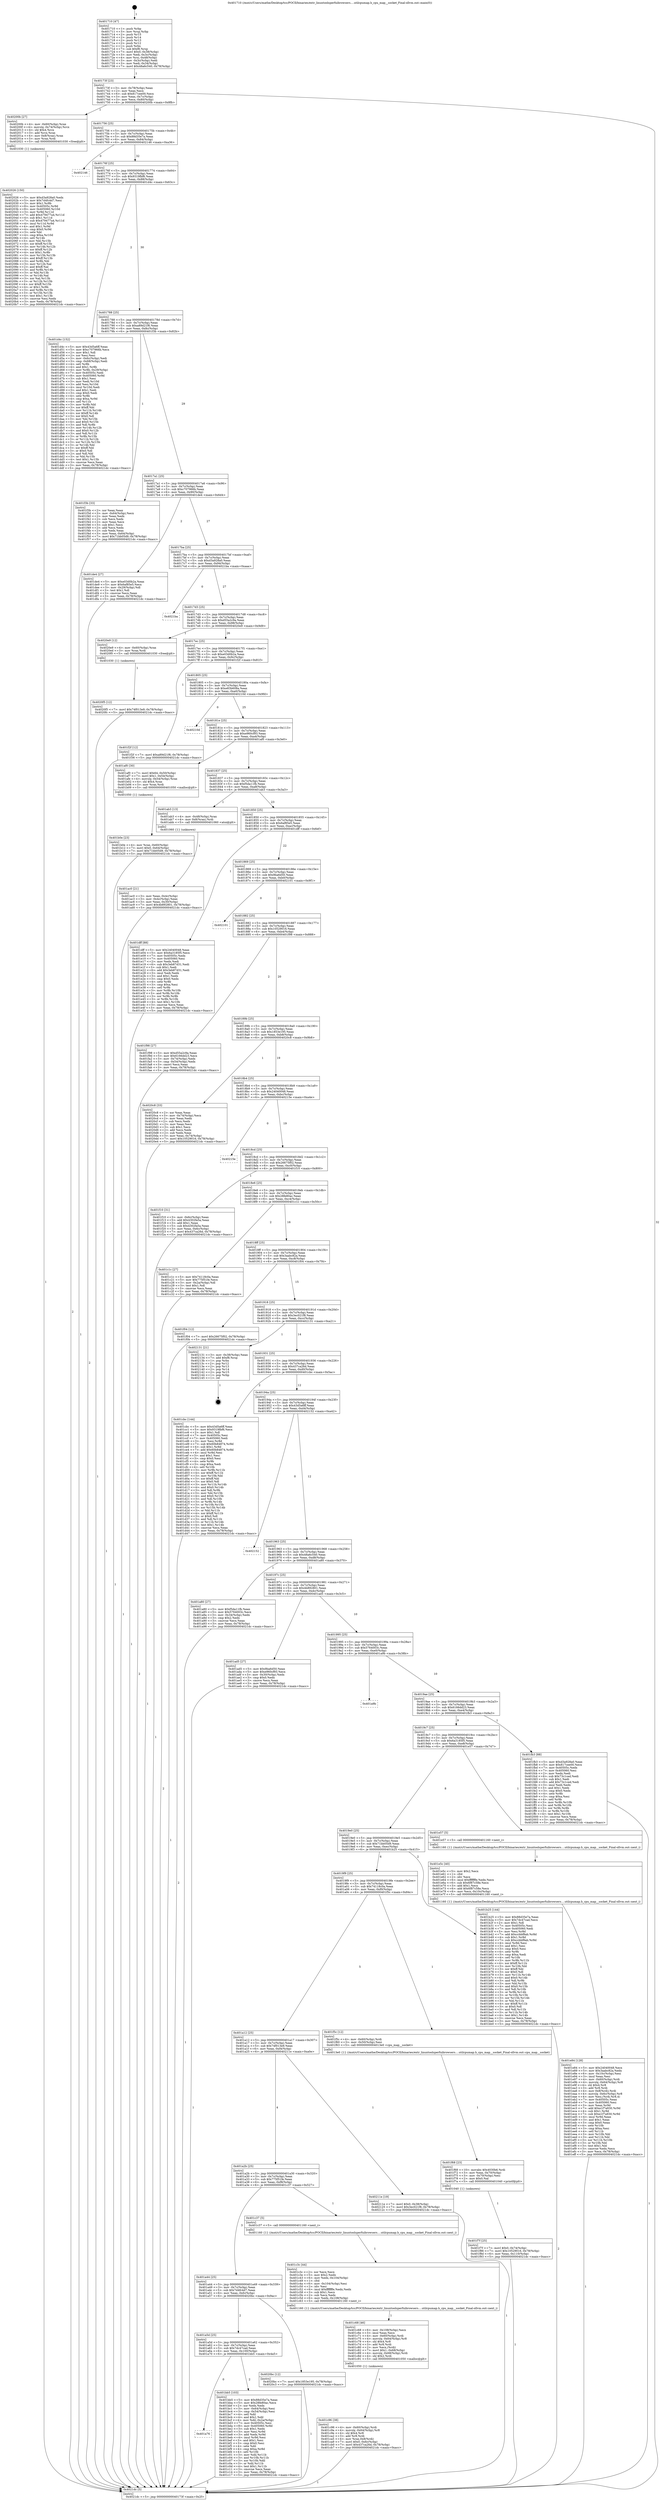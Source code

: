 digraph "0x401710" {
  label = "0x401710 (/mnt/c/Users/mathe/Desktop/tcc/POCII/binaries/extr_linuxtoolsperfuibrowsers....utilcpumap.h_cpu_map__socket_Final-ollvm.out::main(0))"
  labelloc = "t"
  node[shape=record]

  Entry [label="",width=0.3,height=0.3,shape=circle,fillcolor=black,style=filled]
  "0x40173f" [label="{
     0x40173f [23]\l
     | [instrs]\l
     &nbsp;&nbsp;0x40173f \<+3\>: mov -0x78(%rbp),%eax\l
     &nbsp;&nbsp;0x401742 \<+2\>: mov %eax,%ecx\l
     &nbsp;&nbsp;0x401744 \<+6\>: sub $0x817cee00,%ecx\l
     &nbsp;&nbsp;0x40174a \<+3\>: mov %eax,-0x7c(%rbp)\l
     &nbsp;&nbsp;0x40174d \<+3\>: mov %ecx,-0x80(%rbp)\l
     &nbsp;&nbsp;0x401750 \<+6\>: je 000000000040200b \<main+0x8fb\>\l
  }"]
  "0x40200b" [label="{
     0x40200b [27]\l
     | [instrs]\l
     &nbsp;&nbsp;0x40200b \<+4\>: mov -0x60(%rbp),%rax\l
     &nbsp;&nbsp;0x40200f \<+4\>: movslq -0x74(%rbp),%rcx\l
     &nbsp;&nbsp;0x402013 \<+4\>: shl $0x4,%rcx\l
     &nbsp;&nbsp;0x402017 \<+3\>: add %rcx,%rax\l
     &nbsp;&nbsp;0x40201a \<+4\>: mov 0x8(%rax),%rax\l
     &nbsp;&nbsp;0x40201e \<+3\>: mov %rax,%rdi\l
     &nbsp;&nbsp;0x402021 \<+5\>: call 0000000000401030 \<free@plt\>\l
     | [calls]\l
     &nbsp;&nbsp;0x401030 \{1\} (unknown)\l
  }"]
  "0x401756" [label="{
     0x401756 [25]\l
     | [instrs]\l
     &nbsp;&nbsp;0x401756 \<+5\>: jmp 000000000040175b \<main+0x4b\>\l
     &nbsp;&nbsp;0x40175b \<+3\>: mov -0x7c(%rbp),%eax\l
     &nbsp;&nbsp;0x40175e \<+5\>: sub $0x88d35e7a,%eax\l
     &nbsp;&nbsp;0x401763 \<+6\>: mov %eax,-0x84(%rbp)\l
     &nbsp;&nbsp;0x401769 \<+6\>: je 0000000000402146 \<main+0xa36\>\l
  }"]
  Exit [label="",width=0.3,height=0.3,shape=circle,fillcolor=black,style=filled,peripheries=2]
  "0x402146" [label="{
     0x402146\l
  }", style=dashed]
  "0x40176f" [label="{
     0x40176f [25]\l
     | [instrs]\l
     &nbsp;&nbsp;0x40176f \<+5\>: jmp 0000000000401774 \<main+0x64\>\l
     &nbsp;&nbsp;0x401774 \<+3\>: mov -0x7c(%rbp),%eax\l
     &nbsp;&nbsp;0x401777 \<+5\>: sub $0x9319fbf6,%eax\l
     &nbsp;&nbsp;0x40177c \<+6\>: mov %eax,-0x88(%rbp)\l
     &nbsp;&nbsp;0x401782 \<+6\>: je 0000000000401d4c \<main+0x63c\>\l
  }"]
  "0x4020f5" [label="{
     0x4020f5 [12]\l
     | [instrs]\l
     &nbsp;&nbsp;0x4020f5 \<+7\>: movl $0x74f013e9,-0x78(%rbp)\l
     &nbsp;&nbsp;0x4020fc \<+5\>: jmp 00000000004021dc \<main+0xacc\>\l
  }"]
  "0x401d4c" [label="{
     0x401d4c [152]\l
     | [instrs]\l
     &nbsp;&nbsp;0x401d4c \<+5\>: mov $0x43d5a6ff,%eax\l
     &nbsp;&nbsp;0x401d51 \<+5\>: mov $0xc707966b,%ecx\l
     &nbsp;&nbsp;0x401d56 \<+2\>: mov $0x1,%dl\l
     &nbsp;&nbsp;0x401d58 \<+2\>: xor %esi,%esi\l
     &nbsp;&nbsp;0x401d5a \<+3\>: mov -0x6c(%rbp),%edi\l
     &nbsp;&nbsp;0x401d5d \<+3\>: cmp -0x68(%rbp),%edi\l
     &nbsp;&nbsp;0x401d60 \<+4\>: setl %r8b\l
     &nbsp;&nbsp;0x401d64 \<+4\>: and $0x1,%r8b\l
     &nbsp;&nbsp;0x401d68 \<+4\>: mov %r8b,-0x29(%rbp)\l
     &nbsp;&nbsp;0x401d6c \<+7\>: mov 0x40505c,%edi\l
     &nbsp;&nbsp;0x401d73 \<+8\>: mov 0x405060,%r9d\l
     &nbsp;&nbsp;0x401d7b \<+3\>: sub $0x1,%esi\l
     &nbsp;&nbsp;0x401d7e \<+3\>: mov %edi,%r10d\l
     &nbsp;&nbsp;0x401d81 \<+3\>: add %esi,%r10d\l
     &nbsp;&nbsp;0x401d84 \<+4\>: imul %r10d,%edi\l
     &nbsp;&nbsp;0x401d88 \<+3\>: and $0x1,%edi\l
     &nbsp;&nbsp;0x401d8b \<+3\>: cmp $0x0,%edi\l
     &nbsp;&nbsp;0x401d8e \<+4\>: sete %r8b\l
     &nbsp;&nbsp;0x401d92 \<+4\>: cmp $0xa,%r9d\l
     &nbsp;&nbsp;0x401d96 \<+4\>: setl %r11b\l
     &nbsp;&nbsp;0x401d9a \<+3\>: mov %r8b,%bl\l
     &nbsp;&nbsp;0x401d9d \<+3\>: xor $0xff,%bl\l
     &nbsp;&nbsp;0x401da0 \<+3\>: mov %r11b,%r14b\l
     &nbsp;&nbsp;0x401da3 \<+4\>: xor $0xff,%r14b\l
     &nbsp;&nbsp;0x401da7 \<+3\>: xor $0x0,%dl\l
     &nbsp;&nbsp;0x401daa \<+3\>: mov %bl,%r15b\l
     &nbsp;&nbsp;0x401dad \<+4\>: and $0x0,%r15b\l
     &nbsp;&nbsp;0x401db1 \<+3\>: and %dl,%r8b\l
     &nbsp;&nbsp;0x401db4 \<+3\>: mov %r14b,%r12b\l
     &nbsp;&nbsp;0x401db7 \<+4\>: and $0x0,%r12b\l
     &nbsp;&nbsp;0x401dbb \<+3\>: and %dl,%r11b\l
     &nbsp;&nbsp;0x401dbe \<+3\>: or %r8b,%r15b\l
     &nbsp;&nbsp;0x401dc1 \<+3\>: or %r11b,%r12b\l
     &nbsp;&nbsp;0x401dc4 \<+3\>: xor %r12b,%r15b\l
     &nbsp;&nbsp;0x401dc7 \<+3\>: or %r14b,%bl\l
     &nbsp;&nbsp;0x401dca \<+3\>: xor $0xff,%bl\l
     &nbsp;&nbsp;0x401dcd \<+3\>: or $0x0,%dl\l
     &nbsp;&nbsp;0x401dd0 \<+2\>: and %dl,%bl\l
     &nbsp;&nbsp;0x401dd2 \<+3\>: or %bl,%r15b\l
     &nbsp;&nbsp;0x401dd5 \<+4\>: test $0x1,%r15b\l
     &nbsp;&nbsp;0x401dd9 \<+3\>: cmovne %ecx,%eax\l
     &nbsp;&nbsp;0x401ddc \<+3\>: mov %eax,-0x78(%rbp)\l
     &nbsp;&nbsp;0x401ddf \<+5\>: jmp 00000000004021dc \<main+0xacc\>\l
  }"]
  "0x401788" [label="{
     0x401788 [25]\l
     | [instrs]\l
     &nbsp;&nbsp;0x401788 \<+5\>: jmp 000000000040178d \<main+0x7d\>\l
     &nbsp;&nbsp;0x40178d \<+3\>: mov -0x7c(%rbp),%eax\l
     &nbsp;&nbsp;0x401790 \<+5\>: sub $0xa89d21f6,%eax\l
     &nbsp;&nbsp;0x401795 \<+6\>: mov %eax,-0x8c(%rbp)\l
     &nbsp;&nbsp;0x40179b \<+6\>: je 0000000000401f3b \<main+0x82b\>\l
  }"]
  "0x402026" [label="{
     0x402026 [150]\l
     | [instrs]\l
     &nbsp;&nbsp;0x402026 \<+5\>: mov $0xd3a928a0,%edx\l
     &nbsp;&nbsp;0x40202b \<+5\>: mov $0x7d4fc4d7,%esi\l
     &nbsp;&nbsp;0x402030 \<+3\>: mov $0x1,%r8b\l
     &nbsp;&nbsp;0x402033 \<+8\>: mov 0x40505c,%r9d\l
     &nbsp;&nbsp;0x40203b \<+8\>: mov 0x405060,%r10d\l
     &nbsp;&nbsp;0x402043 \<+3\>: mov %r9d,%r11d\l
     &nbsp;&nbsp;0x402046 \<+7\>: add $0x479477a4,%r11d\l
     &nbsp;&nbsp;0x40204d \<+4\>: sub $0x1,%r11d\l
     &nbsp;&nbsp;0x402051 \<+7\>: sub $0x479477a4,%r11d\l
     &nbsp;&nbsp;0x402058 \<+4\>: imul %r11d,%r9d\l
     &nbsp;&nbsp;0x40205c \<+4\>: and $0x1,%r9d\l
     &nbsp;&nbsp;0x402060 \<+4\>: cmp $0x0,%r9d\l
     &nbsp;&nbsp;0x402064 \<+3\>: sete %bl\l
     &nbsp;&nbsp;0x402067 \<+4\>: cmp $0xa,%r10d\l
     &nbsp;&nbsp;0x40206b \<+4\>: setl %r14b\l
     &nbsp;&nbsp;0x40206f \<+3\>: mov %bl,%r15b\l
     &nbsp;&nbsp;0x402072 \<+4\>: xor $0xff,%r15b\l
     &nbsp;&nbsp;0x402076 \<+3\>: mov %r14b,%r12b\l
     &nbsp;&nbsp;0x402079 \<+4\>: xor $0xff,%r12b\l
     &nbsp;&nbsp;0x40207d \<+4\>: xor $0x1,%r8b\l
     &nbsp;&nbsp;0x402081 \<+3\>: mov %r15b,%r13b\l
     &nbsp;&nbsp;0x402084 \<+4\>: and $0xff,%r13b\l
     &nbsp;&nbsp;0x402088 \<+3\>: and %r8b,%bl\l
     &nbsp;&nbsp;0x40208b \<+3\>: mov %r12b,%al\l
     &nbsp;&nbsp;0x40208e \<+2\>: and $0xff,%al\l
     &nbsp;&nbsp;0x402090 \<+3\>: and %r8b,%r14b\l
     &nbsp;&nbsp;0x402093 \<+3\>: or %bl,%r13b\l
     &nbsp;&nbsp;0x402096 \<+3\>: or %r14b,%al\l
     &nbsp;&nbsp;0x402099 \<+3\>: xor %al,%r13b\l
     &nbsp;&nbsp;0x40209c \<+3\>: or %r12b,%r15b\l
     &nbsp;&nbsp;0x40209f \<+4\>: xor $0xff,%r15b\l
     &nbsp;&nbsp;0x4020a3 \<+4\>: or $0x1,%r8b\l
     &nbsp;&nbsp;0x4020a7 \<+3\>: and %r8b,%r15b\l
     &nbsp;&nbsp;0x4020aa \<+3\>: or %r15b,%r13b\l
     &nbsp;&nbsp;0x4020ad \<+4\>: test $0x1,%r13b\l
     &nbsp;&nbsp;0x4020b1 \<+3\>: cmovne %esi,%edx\l
     &nbsp;&nbsp;0x4020b4 \<+3\>: mov %edx,-0x78(%rbp)\l
     &nbsp;&nbsp;0x4020b7 \<+5\>: jmp 00000000004021dc \<main+0xacc\>\l
  }"]
  "0x401f3b" [label="{
     0x401f3b [33]\l
     | [instrs]\l
     &nbsp;&nbsp;0x401f3b \<+2\>: xor %eax,%eax\l
     &nbsp;&nbsp;0x401f3d \<+3\>: mov -0x64(%rbp),%ecx\l
     &nbsp;&nbsp;0x401f40 \<+2\>: mov %eax,%edx\l
     &nbsp;&nbsp;0x401f42 \<+2\>: sub %ecx,%edx\l
     &nbsp;&nbsp;0x401f44 \<+2\>: mov %eax,%ecx\l
     &nbsp;&nbsp;0x401f46 \<+3\>: sub $0x1,%ecx\l
     &nbsp;&nbsp;0x401f49 \<+2\>: add %ecx,%edx\l
     &nbsp;&nbsp;0x401f4b \<+2\>: sub %edx,%eax\l
     &nbsp;&nbsp;0x401f4d \<+3\>: mov %eax,-0x64(%rbp)\l
     &nbsp;&nbsp;0x401f50 \<+7\>: movl $0x71bb05d9,-0x78(%rbp)\l
     &nbsp;&nbsp;0x401f57 \<+5\>: jmp 00000000004021dc \<main+0xacc\>\l
  }"]
  "0x4017a1" [label="{
     0x4017a1 [25]\l
     | [instrs]\l
     &nbsp;&nbsp;0x4017a1 \<+5\>: jmp 00000000004017a6 \<main+0x96\>\l
     &nbsp;&nbsp;0x4017a6 \<+3\>: mov -0x7c(%rbp),%eax\l
     &nbsp;&nbsp;0x4017a9 \<+5\>: sub $0xc707966b,%eax\l
     &nbsp;&nbsp;0x4017ae \<+6\>: mov %eax,-0x90(%rbp)\l
     &nbsp;&nbsp;0x4017b4 \<+6\>: je 0000000000401de4 \<main+0x6d4\>\l
  }"]
  "0x401f7f" [label="{
     0x401f7f [25]\l
     | [instrs]\l
     &nbsp;&nbsp;0x401f7f \<+7\>: movl $0x0,-0x74(%rbp)\l
     &nbsp;&nbsp;0x401f86 \<+7\>: movl $0x10529016,-0x78(%rbp)\l
     &nbsp;&nbsp;0x401f8d \<+6\>: mov %eax,-0x110(%rbp)\l
     &nbsp;&nbsp;0x401f93 \<+5\>: jmp 00000000004021dc \<main+0xacc\>\l
  }"]
  "0x401de4" [label="{
     0x401de4 [27]\l
     | [instrs]\l
     &nbsp;&nbsp;0x401de4 \<+5\>: mov $0xe03d0b2a,%eax\l
     &nbsp;&nbsp;0x401de9 \<+5\>: mov $0x6af85e5,%ecx\l
     &nbsp;&nbsp;0x401dee \<+3\>: mov -0x29(%rbp),%dl\l
     &nbsp;&nbsp;0x401df1 \<+3\>: test $0x1,%dl\l
     &nbsp;&nbsp;0x401df4 \<+3\>: cmovne %ecx,%eax\l
     &nbsp;&nbsp;0x401df7 \<+3\>: mov %eax,-0x78(%rbp)\l
     &nbsp;&nbsp;0x401dfa \<+5\>: jmp 00000000004021dc \<main+0xacc\>\l
  }"]
  "0x4017ba" [label="{
     0x4017ba [25]\l
     | [instrs]\l
     &nbsp;&nbsp;0x4017ba \<+5\>: jmp 00000000004017bf \<main+0xaf\>\l
     &nbsp;&nbsp;0x4017bf \<+3\>: mov -0x7c(%rbp),%eax\l
     &nbsp;&nbsp;0x4017c2 \<+5\>: sub $0xd3a928a0,%eax\l
     &nbsp;&nbsp;0x4017c7 \<+6\>: mov %eax,-0x94(%rbp)\l
     &nbsp;&nbsp;0x4017cd \<+6\>: je 00000000004021ba \<main+0xaaa\>\l
  }"]
  "0x401f68" [label="{
     0x401f68 [23]\l
     | [instrs]\l
     &nbsp;&nbsp;0x401f68 \<+10\>: movabs $0x4030b6,%rdi\l
     &nbsp;&nbsp;0x401f72 \<+3\>: mov %eax,-0x70(%rbp)\l
     &nbsp;&nbsp;0x401f75 \<+3\>: mov -0x70(%rbp),%esi\l
     &nbsp;&nbsp;0x401f78 \<+2\>: mov $0x0,%al\l
     &nbsp;&nbsp;0x401f7a \<+5\>: call 0000000000401040 \<printf@plt\>\l
     | [calls]\l
     &nbsp;&nbsp;0x401040 \{1\} (unknown)\l
  }"]
  "0x4021ba" [label="{
     0x4021ba\l
  }", style=dashed]
  "0x4017d3" [label="{
     0x4017d3 [25]\l
     | [instrs]\l
     &nbsp;&nbsp;0x4017d3 \<+5\>: jmp 00000000004017d8 \<main+0xc8\>\l
     &nbsp;&nbsp;0x4017d8 \<+3\>: mov -0x7c(%rbp),%eax\l
     &nbsp;&nbsp;0x4017db \<+5\>: sub $0xd55a2c9a,%eax\l
     &nbsp;&nbsp;0x4017e0 \<+6\>: mov %eax,-0x98(%rbp)\l
     &nbsp;&nbsp;0x4017e6 \<+6\>: je 00000000004020e9 \<main+0x9d9\>\l
  }"]
  "0x401e84" [label="{
     0x401e84 [128]\l
     | [instrs]\l
     &nbsp;&nbsp;0x401e84 \<+5\>: mov $0x24040048,%ecx\l
     &nbsp;&nbsp;0x401e89 \<+5\>: mov $0x3aabc82a,%edx\l
     &nbsp;&nbsp;0x401e8e \<+6\>: mov -0x10c(%rbp),%esi\l
     &nbsp;&nbsp;0x401e94 \<+3\>: imul %eax,%esi\l
     &nbsp;&nbsp;0x401e97 \<+4\>: mov -0x60(%rbp),%rdi\l
     &nbsp;&nbsp;0x401e9b \<+4\>: movslq -0x64(%rbp),%r8\l
     &nbsp;&nbsp;0x401e9f \<+4\>: shl $0x4,%r8\l
     &nbsp;&nbsp;0x401ea3 \<+3\>: add %r8,%rdi\l
     &nbsp;&nbsp;0x401ea6 \<+4\>: mov 0x8(%rdi),%rdi\l
     &nbsp;&nbsp;0x401eaa \<+4\>: movslq -0x6c(%rbp),%r8\l
     &nbsp;&nbsp;0x401eae \<+4\>: mov %esi,(%rdi,%r8,4)\l
     &nbsp;&nbsp;0x401eb2 \<+7\>: mov 0x40505c,%eax\l
     &nbsp;&nbsp;0x401eb9 \<+7\>: mov 0x405060,%esi\l
     &nbsp;&nbsp;0x401ec0 \<+3\>: mov %eax,%r9d\l
     &nbsp;&nbsp;0x401ec3 \<+7\>: add $0xe1f7a930,%r9d\l
     &nbsp;&nbsp;0x401eca \<+4\>: sub $0x1,%r9d\l
     &nbsp;&nbsp;0x401ece \<+7\>: sub $0xe1f7a930,%r9d\l
     &nbsp;&nbsp;0x401ed5 \<+4\>: imul %r9d,%eax\l
     &nbsp;&nbsp;0x401ed9 \<+3\>: and $0x1,%eax\l
     &nbsp;&nbsp;0x401edc \<+3\>: cmp $0x0,%eax\l
     &nbsp;&nbsp;0x401edf \<+4\>: sete %r10b\l
     &nbsp;&nbsp;0x401ee3 \<+3\>: cmp $0xa,%esi\l
     &nbsp;&nbsp;0x401ee6 \<+4\>: setl %r11b\l
     &nbsp;&nbsp;0x401eea \<+3\>: mov %r10b,%bl\l
     &nbsp;&nbsp;0x401eed \<+3\>: and %r11b,%bl\l
     &nbsp;&nbsp;0x401ef0 \<+3\>: xor %r11b,%r10b\l
     &nbsp;&nbsp;0x401ef3 \<+3\>: or %r10b,%bl\l
     &nbsp;&nbsp;0x401ef6 \<+3\>: test $0x1,%bl\l
     &nbsp;&nbsp;0x401ef9 \<+3\>: cmovne %edx,%ecx\l
     &nbsp;&nbsp;0x401efc \<+3\>: mov %ecx,-0x78(%rbp)\l
     &nbsp;&nbsp;0x401eff \<+5\>: jmp 00000000004021dc \<main+0xacc\>\l
  }"]
  "0x4020e9" [label="{
     0x4020e9 [12]\l
     | [instrs]\l
     &nbsp;&nbsp;0x4020e9 \<+4\>: mov -0x60(%rbp),%rax\l
     &nbsp;&nbsp;0x4020ed \<+3\>: mov %rax,%rdi\l
     &nbsp;&nbsp;0x4020f0 \<+5\>: call 0000000000401030 \<free@plt\>\l
     | [calls]\l
     &nbsp;&nbsp;0x401030 \{1\} (unknown)\l
  }"]
  "0x4017ec" [label="{
     0x4017ec [25]\l
     | [instrs]\l
     &nbsp;&nbsp;0x4017ec \<+5\>: jmp 00000000004017f1 \<main+0xe1\>\l
     &nbsp;&nbsp;0x4017f1 \<+3\>: mov -0x7c(%rbp),%eax\l
     &nbsp;&nbsp;0x4017f4 \<+5\>: sub $0xe03d0b2a,%eax\l
     &nbsp;&nbsp;0x4017f9 \<+6\>: mov %eax,-0x9c(%rbp)\l
     &nbsp;&nbsp;0x4017ff \<+6\>: je 0000000000401f2f \<main+0x81f\>\l
  }"]
  "0x401e5c" [label="{
     0x401e5c [40]\l
     | [instrs]\l
     &nbsp;&nbsp;0x401e5c \<+5\>: mov $0x2,%ecx\l
     &nbsp;&nbsp;0x401e61 \<+1\>: cltd\l
     &nbsp;&nbsp;0x401e62 \<+2\>: idiv %ecx\l
     &nbsp;&nbsp;0x401e64 \<+6\>: imul $0xfffffffe,%edx,%ecx\l
     &nbsp;&nbsp;0x401e6a \<+6\>: sub $0x6f87c58e,%ecx\l
     &nbsp;&nbsp;0x401e70 \<+3\>: add $0x1,%ecx\l
     &nbsp;&nbsp;0x401e73 \<+6\>: add $0x6f87c58e,%ecx\l
     &nbsp;&nbsp;0x401e79 \<+6\>: mov %ecx,-0x10c(%rbp)\l
     &nbsp;&nbsp;0x401e7f \<+5\>: call 0000000000401160 \<next_i\>\l
     | [calls]\l
     &nbsp;&nbsp;0x401160 \{1\} (/mnt/c/Users/mathe/Desktop/tcc/POCII/binaries/extr_linuxtoolsperfuibrowsers....utilcpumap.h_cpu_map__socket_Final-ollvm.out::next_i)\l
  }"]
  "0x401f2f" [label="{
     0x401f2f [12]\l
     | [instrs]\l
     &nbsp;&nbsp;0x401f2f \<+7\>: movl $0xa89d21f6,-0x78(%rbp)\l
     &nbsp;&nbsp;0x401f36 \<+5\>: jmp 00000000004021dc \<main+0xacc\>\l
  }"]
  "0x401805" [label="{
     0x401805 [25]\l
     | [instrs]\l
     &nbsp;&nbsp;0x401805 \<+5\>: jmp 000000000040180a \<main+0xfa\>\l
     &nbsp;&nbsp;0x40180a \<+3\>: mov -0x7c(%rbp),%eax\l
     &nbsp;&nbsp;0x40180d \<+5\>: sub $0xe83b608a,%eax\l
     &nbsp;&nbsp;0x401812 \<+6\>: mov %eax,-0xa0(%rbp)\l
     &nbsp;&nbsp;0x401818 \<+6\>: je 000000000040210d \<main+0x9fd\>\l
  }"]
  "0x401c96" [label="{
     0x401c96 [38]\l
     | [instrs]\l
     &nbsp;&nbsp;0x401c96 \<+4\>: mov -0x60(%rbp),%rdi\l
     &nbsp;&nbsp;0x401c9a \<+4\>: movslq -0x64(%rbp),%r8\l
     &nbsp;&nbsp;0x401c9e \<+4\>: shl $0x4,%r8\l
     &nbsp;&nbsp;0x401ca2 \<+3\>: add %r8,%rdi\l
     &nbsp;&nbsp;0x401ca5 \<+4\>: mov %rax,0x8(%rdi)\l
     &nbsp;&nbsp;0x401ca9 \<+7\>: movl $0x0,-0x6c(%rbp)\l
     &nbsp;&nbsp;0x401cb0 \<+7\>: movl $0x437ca26d,-0x78(%rbp)\l
     &nbsp;&nbsp;0x401cb7 \<+5\>: jmp 00000000004021dc \<main+0xacc\>\l
  }"]
  "0x40210d" [label="{
     0x40210d\l
  }", style=dashed]
  "0x40181e" [label="{
     0x40181e [25]\l
     | [instrs]\l
     &nbsp;&nbsp;0x40181e \<+5\>: jmp 0000000000401823 \<main+0x113\>\l
     &nbsp;&nbsp;0x401823 \<+3\>: mov -0x7c(%rbp),%eax\l
     &nbsp;&nbsp;0x401826 \<+5\>: sub $0xe960cf93,%eax\l
     &nbsp;&nbsp;0x40182b \<+6\>: mov %eax,-0xa4(%rbp)\l
     &nbsp;&nbsp;0x401831 \<+6\>: je 0000000000401af0 \<main+0x3e0\>\l
  }"]
  "0x401c68" [label="{
     0x401c68 [46]\l
     | [instrs]\l
     &nbsp;&nbsp;0x401c68 \<+6\>: mov -0x108(%rbp),%ecx\l
     &nbsp;&nbsp;0x401c6e \<+3\>: imul %eax,%ecx\l
     &nbsp;&nbsp;0x401c71 \<+4\>: mov -0x60(%rbp),%rdi\l
     &nbsp;&nbsp;0x401c75 \<+4\>: movslq -0x64(%rbp),%r8\l
     &nbsp;&nbsp;0x401c79 \<+4\>: shl $0x4,%r8\l
     &nbsp;&nbsp;0x401c7d \<+3\>: add %r8,%rdi\l
     &nbsp;&nbsp;0x401c80 \<+2\>: mov %ecx,(%rdi)\l
     &nbsp;&nbsp;0x401c82 \<+7\>: movl $0x1,-0x68(%rbp)\l
     &nbsp;&nbsp;0x401c89 \<+4\>: movslq -0x68(%rbp),%rdi\l
     &nbsp;&nbsp;0x401c8d \<+4\>: shl $0x2,%rdi\l
     &nbsp;&nbsp;0x401c91 \<+5\>: call 0000000000401050 \<malloc@plt\>\l
     | [calls]\l
     &nbsp;&nbsp;0x401050 \{1\} (unknown)\l
  }"]
  "0x401af0" [label="{
     0x401af0 [30]\l
     | [instrs]\l
     &nbsp;&nbsp;0x401af0 \<+7\>: movl $0x64,-0x50(%rbp)\l
     &nbsp;&nbsp;0x401af7 \<+7\>: movl $0x1,-0x54(%rbp)\l
     &nbsp;&nbsp;0x401afe \<+4\>: movslq -0x54(%rbp),%rax\l
     &nbsp;&nbsp;0x401b02 \<+4\>: shl $0x4,%rax\l
     &nbsp;&nbsp;0x401b06 \<+3\>: mov %rax,%rdi\l
     &nbsp;&nbsp;0x401b09 \<+5\>: call 0000000000401050 \<malloc@plt\>\l
     | [calls]\l
     &nbsp;&nbsp;0x401050 \{1\} (unknown)\l
  }"]
  "0x401837" [label="{
     0x401837 [25]\l
     | [instrs]\l
     &nbsp;&nbsp;0x401837 \<+5\>: jmp 000000000040183c \<main+0x12c\>\l
     &nbsp;&nbsp;0x40183c \<+3\>: mov -0x7c(%rbp),%eax\l
     &nbsp;&nbsp;0x40183f \<+5\>: sub $0xf5da11fb,%eax\l
     &nbsp;&nbsp;0x401844 \<+6\>: mov %eax,-0xa8(%rbp)\l
     &nbsp;&nbsp;0x40184a \<+6\>: je 0000000000401ab3 \<main+0x3a3\>\l
  }"]
  "0x401c3c" [label="{
     0x401c3c [44]\l
     | [instrs]\l
     &nbsp;&nbsp;0x401c3c \<+2\>: xor %ecx,%ecx\l
     &nbsp;&nbsp;0x401c3e \<+5\>: mov $0x2,%edx\l
     &nbsp;&nbsp;0x401c43 \<+6\>: mov %edx,-0x104(%rbp)\l
     &nbsp;&nbsp;0x401c49 \<+1\>: cltd\l
     &nbsp;&nbsp;0x401c4a \<+6\>: mov -0x104(%rbp),%esi\l
     &nbsp;&nbsp;0x401c50 \<+2\>: idiv %esi\l
     &nbsp;&nbsp;0x401c52 \<+6\>: imul $0xfffffffe,%edx,%edx\l
     &nbsp;&nbsp;0x401c58 \<+3\>: sub $0x1,%ecx\l
     &nbsp;&nbsp;0x401c5b \<+2\>: sub %ecx,%edx\l
     &nbsp;&nbsp;0x401c5d \<+6\>: mov %edx,-0x108(%rbp)\l
     &nbsp;&nbsp;0x401c63 \<+5\>: call 0000000000401160 \<next_i\>\l
     | [calls]\l
     &nbsp;&nbsp;0x401160 \{1\} (/mnt/c/Users/mathe/Desktop/tcc/POCII/binaries/extr_linuxtoolsperfuibrowsers....utilcpumap.h_cpu_map__socket_Final-ollvm.out::next_i)\l
  }"]
  "0x401ab3" [label="{
     0x401ab3 [13]\l
     | [instrs]\l
     &nbsp;&nbsp;0x401ab3 \<+4\>: mov -0x48(%rbp),%rax\l
     &nbsp;&nbsp;0x401ab7 \<+4\>: mov 0x8(%rax),%rdi\l
     &nbsp;&nbsp;0x401abb \<+5\>: call 0000000000401060 \<atoi@plt\>\l
     | [calls]\l
     &nbsp;&nbsp;0x401060 \{1\} (unknown)\l
  }"]
  "0x401850" [label="{
     0x401850 [25]\l
     | [instrs]\l
     &nbsp;&nbsp;0x401850 \<+5\>: jmp 0000000000401855 \<main+0x145\>\l
     &nbsp;&nbsp;0x401855 \<+3\>: mov -0x7c(%rbp),%eax\l
     &nbsp;&nbsp;0x401858 \<+5\>: sub $0x6af85e5,%eax\l
     &nbsp;&nbsp;0x40185d \<+6\>: mov %eax,-0xac(%rbp)\l
     &nbsp;&nbsp;0x401863 \<+6\>: je 0000000000401dff \<main+0x6ef\>\l
  }"]
  "0x401a76" [label="{
     0x401a76\l
  }", style=dashed]
  "0x401dff" [label="{
     0x401dff [88]\l
     | [instrs]\l
     &nbsp;&nbsp;0x401dff \<+5\>: mov $0x24040048,%eax\l
     &nbsp;&nbsp;0x401e04 \<+5\>: mov $0x6a3185f5,%ecx\l
     &nbsp;&nbsp;0x401e09 \<+7\>: mov 0x40505c,%edx\l
     &nbsp;&nbsp;0x401e10 \<+7\>: mov 0x405060,%esi\l
     &nbsp;&nbsp;0x401e17 \<+2\>: mov %edx,%edi\l
     &nbsp;&nbsp;0x401e19 \<+6\>: sub $0x3eb87d31,%edi\l
     &nbsp;&nbsp;0x401e1f \<+3\>: sub $0x1,%edi\l
     &nbsp;&nbsp;0x401e22 \<+6\>: add $0x3eb87d31,%edi\l
     &nbsp;&nbsp;0x401e28 \<+3\>: imul %edi,%edx\l
     &nbsp;&nbsp;0x401e2b \<+3\>: and $0x1,%edx\l
     &nbsp;&nbsp;0x401e2e \<+3\>: cmp $0x0,%edx\l
     &nbsp;&nbsp;0x401e31 \<+4\>: sete %r8b\l
     &nbsp;&nbsp;0x401e35 \<+3\>: cmp $0xa,%esi\l
     &nbsp;&nbsp;0x401e38 \<+4\>: setl %r9b\l
     &nbsp;&nbsp;0x401e3c \<+3\>: mov %r8b,%r10b\l
     &nbsp;&nbsp;0x401e3f \<+3\>: and %r9b,%r10b\l
     &nbsp;&nbsp;0x401e42 \<+3\>: xor %r9b,%r8b\l
     &nbsp;&nbsp;0x401e45 \<+3\>: or %r8b,%r10b\l
     &nbsp;&nbsp;0x401e48 \<+4\>: test $0x1,%r10b\l
     &nbsp;&nbsp;0x401e4c \<+3\>: cmovne %ecx,%eax\l
     &nbsp;&nbsp;0x401e4f \<+3\>: mov %eax,-0x78(%rbp)\l
     &nbsp;&nbsp;0x401e52 \<+5\>: jmp 00000000004021dc \<main+0xacc\>\l
  }"]
  "0x401869" [label="{
     0x401869 [25]\l
     | [instrs]\l
     &nbsp;&nbsp;0x401869 \<+5\>: jmp 000000000040186e \<main+0x15e\>\l
     &nbsp;&nbsp;0x40186e \<+3\>: mov -0x7c(%rbp),%eax\l
     &nbsp;&nbsp;0x401871 \<+5\>: sub $0x9ba6d50,%eax\l
     &nbsp;&nbsp;0x401876 \<+6\>: mov %eax,-0xb0(%rbp)\l
     &nbsp;&nbsp;0x40187c \<+6\>: je 0000000000402101 \<main+0x9f1\>\l
  }"]
  "0x401bb5" [label="{
     0x401bb5 [103]\l
     | [instrs]\l
     &nbsp;&nbsp;0x401bb5 \<+5\>: mov $0x88d35e7a,%eax\l
     &nbsp;&nbsp;0x401bba \<+5\>: mov $0x28fe80ac,%ecx\l
     &nbsp;&nbsp;0x401bbf \<+2\>: xor %edx,%edx\l
     &nbsp;&nbsp;0x401bc1 \<+3\>: mov -0x64(%rbp),%esi\l
     &nbsp;&nbsp;0x401bc4 \<+3\>: cmp -0x54(%rbp),%esi\l
     &nbsp;&nbsp;0x401bc7 \<+4\>: setl %dil\l
     &nbsp;&nbsp;0x401bcb \<+4\>: and $0x1,%dil\l
     &nbsp;&nbsp;0x401bcf \<+4\>: mov %dil,-0x2a(%rbp)\l
     &nbsp;&nbsp;0x401bd3 \<+7\>: mov 0x40505c,%esi\l
     &nbsp;&nbsp;0x401bda \<+8\>: mov 0x405060,%r8d\l
     &nbsp;&nbsp;0x401be2 \<+3\>: sub $0x1,%edx\l
     &nbsp;&nbsp;0x401be5 \<+3\>: mov %esi,%r9d\l
     &nbsp;&nbsp;0x401be8 \<+3\>: add %edx,%r9d\l
     &nbsp;&nbsp;0x401beb \<+4\>: imul %r9d,%esi\l
     &nbsp;&nbsp;0x401bef \<+3\>: and $0x1,%esi\l
     &nbsp;&nbsp;0x401bf2 \<+3\>: cmp $0x0,%esi\l
     &nbsp;&nbsp;0x401bf5 \<+4\>: sete %dil\l
     &nbsp;&nbsp;0x401bf9 \<+4\>: cmp $0xa,%r8d\l
     &nbsp;&nbsp;0x401bfd \<+4\>: setl %r10b\l
     &nbsp;&nbsp;0x401c01 \<+3\>: mov %dil,%r11b\l
     &nbsp;&nbsp;0x401c04 \<+3\>: and %r10b,%r11b\l
     &nbsp;&nbsp;0x401c07 \<+3\>: xor %r10b,%dil\l
     &nbsp;&nbsp;0x401c0a \<+3\>: or %dil,%r11b\l
     &nbsp;&nbsp;0x401c0d \<+4\>: test $0x1,%r11b\l
     &nbsp;&nbsp;0x401c11 \<+3\>: cmovne %ecx,%eax\l
     &nbsp;&nbsp;0x401c14 \<+3\>: mov %eax,-0x78(%rbp)\l
     &nbsp;&nbsp;0x401c17 \<+5\>: jmp 00000000004021dc \<main+0xacc\>\l
  }"]
  "0x402101" [label="{
     0x402101\l
  }", style=dashed]
  "0x401882" [label="{
     0x401882 [25]\l
     | [instrs]\l
     &nbsp;&nbsp;0x401882 \<+5\>: jmp 0000000000401887 \<main+0x177\>\l
     &nbsp;&nbsp;0x401887 \<+3\>: mov -0x7c(%rbp),%eax\l
     &nbsp;&nbsp;0x40188a \<+5\>: sub $0x10529016,%eax\l
     &nbsp;&nbsp;0x40188f \<+6\>: mov %eax,-0xb4(%rbp)\l
     &nbsp;&nbsp;0x401895 \<+6\>: je 0000000000401f98 \<main+0x888\>\l
  }"]
  "0x401a5d" [label="{
     0x401a5d [25]\l
     | [instrs]\l
     &nbsp;&nbsp;0x401a5d \<+5\>: jmp 0000000000401a62 \<main+0x352\>\l
     &nbsp;&nbsp;0x401a62 \<+3\>: mov -0x7c(%rbp),%eax\l
     &nbsp;&nbsp;0x401a65 \<+5\>: sub $0x7dc47cad,%eax\l
     &nbsp;&nbsp;0x401a6a \<+6\>: mov %eax,-0x100(%rbp)\l
     &nbsp;&nbsp;0x401a70 \<+6\>: je 0000000000401bb5 \<main+0x4a5\>\l
  }"]
  "0x401f98" [label="{
     0x401f98 [27]\l
     | [instrs]\l
     &nbsp;&nbsp;0x401f98 \<+5\>: mov $0xd55a2c9a,%eax\l
     &nbsp;&nbsp;0x401f9d \<+5\>: mov $0x6166dd23,%ecx\l
     &nbsp;&nbsp;0x401fa2 \<+3\>: mov -0x74(%rbp),%edx\l
     &nbsp;&nbsp;0x401fa5 \<+3\>: cmp -0x54(%rbp),%edx\l
     &nbsp;&nbsp;0x401fa8 \<+3\>: cmovl %ecx,%eax\l
     &nbsp;&nbsp;0x401fab \<+3\>: mov %eax,-0x78(%rbp)\l
     &nbsp;&nbsp;0x401fae \<+5\>: jmp 00000000004021dc \<main+0xacc\>\l
  }"]
  "0x40189b" [label="{
     0x40189b [25]\l
     | [instrs]\l
     &nbsp;&nbsp;0x40189b \<+5\>: jmp 00000000004018a0 \<main+0x190\>\l
     &nbsp;&nbsp;0x4018a0 \<+3\>: mov -0x7c(%rbp),%eax\l
     &nbsp;&nbsp;0x4018a3 \<+5\>: sub $0x1853e195,%eax\l
     &nbsp;&nbsp;0x4018a8 \<+6\>: mov %eax,-0xb8(%rbp)\l
     &nbsp;&nbsp;0x4018ae \<+6\>: je 00000000004020c8 \<main+0x9b8\>\l
  }"]
  "0x4020bc" [label="{
     0x4020bc [12]\l
     | [instrs]\l
     &nbsp;&nbsp;0x4020bc \<+7\>: movl $0x1853e195,-0x78(%rbp)\l
     &nbsp;&nbsp;0x4020c3 \<+5\>: jmp 00000000004021dc \<main+0xacc\>\l
  }"]
  "0x4020c8" [label="{
     0x4020c8 [33]\l
     | [instrs]\l
     &nbsp;&nbsp;0x4020c8 \<+2\>: xor %eax,%eax\l
     &nbsp;&nbsp;0x4020ca \<+3\>: mov -0x74(%rbp),%ecx\l
     &nbsp;&nbsp;0x4020cd \<+2\>: mov %eax,%edx\l
     &nbsp;&nbsp;0x4020cf \<+2\>: sub %ecx,%edx\l
     &nbsp;&nbsp;0x4020d1 \<+2\>: mov %eax,%ecx\l
     &nbsp;&nbsp;0x4020d3 \<+3\>: sub $0x1,%ecx\l
     &nbsp;&nbsp;0x4020d6 \<+2\>: add %ecx,%edx\l
     &nbsp;&nbsp;0x4020d8 \<+2\>: sub %edx,%eax\l
     &nbsp;&nbsp;0x4020da \<+3\>: mov %eax,-0x74(%rbp)\l
     &nbsp;&nbsp;0x4020dd \<+7\>: movl $0x10529016,-0x78(%rbp)\l
     &nbsp;&nbsp;0x4020e4 \<+5\>: jmp 00000000004021dc \<main+0xacc\>\l
  }"]
  "0x4018b4" [label="{
     0x4018b4 [25]\l
     | [instrs]\l
     &nbsp;&nbsp;0x4018b4 \<+5\>: jmp 00000000004018b9 \<main+0x1a9\>\l
     &nbsp;&nbsp;0x4018b9 \<+3\>: mov -0x7c(%rbp),%eax\l
     &nbsp;&nbsp;0x4018bc \<+5\>: sub $0x24040048,%eax\l
     &nbsp;&nbsp;0x4018c1 \<+6\>: mov %eax,-0xbc(%rbp)\l
     &nbsp;&nbsp;0x4018c7 \<+6\>: je 000000000040215e \<main+0xa4e\>\l
  }"]
  "0x401a44" [label="{
     0x401a44 [25]\l
     | [instrs]\l
     &nbsp;&nbsp;0x401a44 \<+5\>: jmp 0000000000401a49 \<main+0x339\>\l
     &nbsp;&nbsp;0x401a49 \<+3\>: mov -0x7c(%rbp),%eax\l
     &nbsp;&nbsp;0x401a4c \<+5\>: sub $0x7d4fc4d7,%eax\l
     &nbsp;&nbsp;0x401a51 \<+6\>: mov %eax,-0xfc(%rbp)\l
     &nbsp;&nbsp;0x401a57 \<+6\>: je 00000000004020bc \<main+0x9ac\>\l
  }"]
  "0x40215e" [label="{
     0x40215e\l
  }", style=dashed]
  "0x4018cd" [label="{
     0x4018cd [25]\l
     | [instrs]\l
     &nbsp;&nbsp;0x4018cd \<+5\>: jmp 00000000004018d2 \<main+0x1c2\>\l
     &nbsp;&nbsp;0x4018d2 \<+3\>: mov -0x7c(%rbp),%eax\l
     &nbsp;&nbsp;0x4018d5 \<+5\>: sub $0x26675f02,%eax\l
     &nbsp;&nbsp;0x4018da \<+6\>: mov %eax,-0xc0(%rbp)\l
     &nbsp;&nbsp;0x4018e0 \<+6\>: je 0000000000401f10 \<main+0x800\>\l
  }"]
  "0x401c37" [label="{
     0x401c37 [5]\l
     | [instrs]\l
     &nbsp;&nbsp;0x401c37 \<+5\>: call 0000000000401160 \<next_i\>\l
     | [calls]\l
     &nbsp;&nbsp;0x401160 \{1\} (/mnt/c/Users/mathe/Desktop/tcc/POCII/binaries/extr_linuxtoolsperfuibrowsers....utilcpumap.h_cpu_map__socket_Final-ollvm.out::next_i)\l
  }"]
  "0x401f10" [label="{
     0x401f10 [31]\l
     | [instrs]\l
     &nbsp;&nbsp;0x401f10 \<+3\>: mov -0x6c(%rbp),%eax\l
     &nbsp;&nbsp;0x401f13 \<+5\>: add $0x4302fa5a,%eax\l
     &nbsp;&nbsp;0x401f18 \<+3\>: add $0x1,%eax\l
     &nbsp;&nbsp;0x401f1b \<+5\>: sub $0x4302fa5a,%eax\l
     &nbsp;&nbsp;0x401f20 \<+3\>: mov %eax,-0x6c(%rbp)\l
     &nbsp;&nbsp;0x401f23 \<+7\>: movl $0x437ca26d,-0x78(%rbp)\l
     &nbsp;&nbsp;0x401f2a \<+5\>: jmp 00000000004021dc \<main+0xacc\>\l
  }"]
  "0x4018e6" [label="{
     0x4018e6 [25]\l
     | [instrs]\l
     &nbsp;&nbsp;0x4018e6 \<+5\>: jmp 00000000004018eb \<main+0x1db\>\l
     &nbsp;&nbsp;0x4018eb \<+3\>: mov -0x7c(%rbp),%eax\l
     &nbsp;&nbsp;0x4018ee \<+5\>: sub $0x28fe80ac,%eax\l
     &nbsp;&nbsp;0x4018f3 \<+6\>: mov %eax,-0xc4(%rbp)\l
     &nbsp;&nbsp;0x4018f9 \<+6\>: je 0000000000401c1c \<main+0x50c\>\l
  }"]
  "0x401a2b" [label="{
     0x401a2b [25]\l
     | [instrs]\l
     &nbsp;&nbsp;0x401a2b \<+5\>: jmp 0000000000401a30 \<main+0x320\>\l
     &nbsp;&nbsp;0x401a30 \<+3\>: mov -0x7c(%rbp),%eax\l
     &nbsp;&nbsp;0x401a33 \<+5\>: sub $0x775f51fe,%eax\l
     &nbsp;&nbsp;0x401a38 \<+6\>: mov %eax,-0xf8(%rbp)\l
     &nbsp;&nbsp;0x401a3e \<+6\>: je 0000000000401c37 \<main+0x527\>\l
  }"]
  "0x401c1c" [label="{
     0x401c1c [27]\l
     | [instrs]\l
     &nbsp;&nbsp;0x401c1c \<+5\>: mov $0x74118c0a,%eax\l
     &nbsp;&nbsp;0x401c21 \<+5\>: mov $0x775f51fe,%ecx\l
     &nbsp;&nbsp;0x401c26 \<+3\>: mov -0x2a(%rbp),%dl\l
     &nbsp;&nbsp;0x401c29 \<+3\>: test $0x1,%dl\l
     &nbsp;&nbsp;0x401c2c \<+3\>: cmovne %ecx,%eax\l
     &nbsp;&nbsp;0x401c2f \<+3\>: mov %eax,-0x78(%rbp)\l
     &nbsp;&nbsp;0x401c32 \<+5\>: jmp 00000000004021dc \<main+0xacc\>\l
  }"]
  "0x4018ff" [label="{
     0x4018ff [25]\l
     | [instrs]\l
     &nbsp;&nbsp;0x4018ff \<+5\>: jmp 0000000000401904 \<main+0x1f4\>\l
     &nbsp;&nbsp;0x401904 \<+3\>: mov -0x7c(%rbp),%eax\l
     &nbsp;&nbsp;0x401907 \<+5\>: sub $0x3aabc82a,%eax\l
     &nbsp;&nbsp;0x40190c \<+6\>: mov %eax,-0xc8(%rbp)\l
     &nbsp;&nbsp;0x401912 \<+6\>: je 0000000000401f04 \<main+0x7f4\>\l
  }"]
  "0x40211e" [label="{
     0x40211e [19]\l
     | [instrs]\l
     &nbsp;&nbsp;0x40211e \<+7\>: movl $0x0,-0x38(%rbp)\l
     &nbsp;&nbsp;0x402125 \<+7\>: movl $0x3ec021f8,-0x78(%rbp)\l
     &nbsp;&nbsp;0x40212c \<+5\>: jmp 00000000004021dc \<main+0xacc\>\l
  }"]
  "0x401f04" [label="{
     0x401f04 [12]\l
     | [instrs]\l
     &nbsp;&nbsp;0x401f04 \<+7\>: movl $0x26675f02,-0x78(%rbp)\l
     &nbsp;&nbsp;0x401f0b \<+5\>: jmp 00000000004021dc \<main+0xacc\>\l
  }"]
  "0x401918" [label="{
     0x401918 [25]\l
     | [instrs]\l
     &nbsp;&nbsp;0x401918 \<+5\>: jmp 000000000040191d \<main+0x20d\>\l
     &nbsp;&nbsp;0x40191d \<+3\>: mov -0x7c(%rbp),%eax\l
     &nbsp;&nbsp;0x401920 \<+5\>: sub $0x3ec021f8,%eax\l
     &nbsp;&nbsp;0x401925 \<+6\>: mov %eax,-0xcc(%rbp)\l
     &nbsp;&nbsp;0x40192b \<+6\>: je 0000000000402131 \<main+0xa21\>\l
  }"]
  "0x401a12" [label="{
     0x401a12 [25]\l
     | [instrs]\l
     &nbsp;&nbsp;0x401a12 \<+5\>: jmp 0000000000401a17 \<main+0x307\>\l
     &nbsp;&nbsp;0x401a17 \<+3\>: mov -0x7c(%rbp),%eax\l
     &nbsp;&nbsp;0x401a1a \<+5\>: sub $0x74f013e9,%eax\l
     &nbsp;&nbsp;0x401a1f \<+6\>: mov %eax,-0xf4(%rbp)\l
     &nbsp;&nbsp;0x401a25 \<+6\>: je 000000000040211e \<main+0xa0e\>\l
  }"]
  "0x402131" [label="{
     0x402131 [21]\l
     | [instrs]\l
     &nbsp;&nbsp;0x402131 \<+3\>: mov -0x38(%rbp),%eax\l
     &nbsp;&nbsp;0x402134 \<+7\>: add $0xf8,%rsp\l
     &nbsp;&nbsp;0x40213b \<+1\>: pop %rbx\l
     &nbsp;&nbsp;0x40213c \<+2\>: pop %r12\l
     &nbsp;&nbsp;0x40213e \<+2\>: pop %r13\l
     &nbsp;&nbsp;0x402140 \<+2\>: pop %r14\l
     &nbsp;&nbsp;0x402142 \<+2\>: pop %r15\l
     &nbsp;&nbsp;0x402144 \<+1\>: pop %rbp\l
     &nbsp;&nbsp;0x402145 \<+1\>: ret\l
  }"]
  "0x401931" [label="{
     0x401931 [25]\l
     | [instrs]\l
     &nbsp;&nbsp;0x401931 \<+5\>: jmp 0000000000401936 \<main+0x226\>\l
     &nbsp;&nbsp;0x401936 \<+3\>: mov -0x7c(%rbp),%eax\l
     &nbsp;&nbsp;0x401939 \<+5\>: sub $0x437ca26d,%eax\l
     &nbsp;&nbsp;0x40193e \<+6\>: mov %eax,-0xd0(%rbp)\l
     &nbsp;&nbsp;0x401944 \<+6\>: je 0000000000401cbc \<main+0x5ac\>\l
  }"]
  "0x401f5c" [label="{
     0x401f5c [12]\l
     | [instrs]\l
     &nbsp;&nbsp;0x401f5c \<+4\>: mov -0x60(%rbp),%rdi\l
     &nbsp;&nbsp;0x401f60 \<+3\>: mov -0x50(%rbp),%esi\l
     &nbsp;&nbsp;0x401f63 \<+5\>: call 00000000004013e0 \<cpu_map__socket\>\l
     | [calls]\l
     &nbsp;&nbsp;0x4013e0 \{1\} (/mnt/c/Users/mathe/Desktop/tcc/POCII/binaries/extr_linuxtoolsperfuibrowsers....utilcpumap.h_cpu_map__socket_Final-ollvm.out::cpu_map__socket)\l
  }"]
  "0x401cbc" [label="{
     0x401cbc [144]\l
     | [instrs]\l
     &nbsp;&nbsp;0x401cbc \<+5\>: mov $0x43d5a6ff,%eax\l
     &nbsp;&nbsp;0x401cc1 \<+5\>: mov $0x9319fbf6,%ecx\l
     &nbsp;&nbsp;0x401cc6 \<+2\>: mov $0x1,%dl\l
     &nbsp;&nbsp;0x401cc8 \<+7\>: mov 0x40505c,%esi\l
     &nbsp;&nbsp;0x401ccf \<+7\>: mov 0x405060,%edi\l
     &nbsp;&nbsp;0x401cd6 \<+3\>: mov %esi,%r8d\l
     &nbsp;&nbsp;0x401cd9 \<+7\>: sub $0x60b84874,%r8d\l
     &nbsp;&nbsp;0x401ce0 \<+4\>: sub $0x1,%r8d\l
     &nbsp;&nbsp;0x401ce4 \<+7\>: add $0x60b84874,%r8d\l
     &nbsp;&nbsp;0x401ceb \<+4\>: imul %r8d,%esi\l
     &nbsp;&nbsp;0x401cef \<+3\>: and $0x1,%esi\l
     &nbsp;&nbsp;0x401cf2 \<+3\>: cmp $0x0,%esi\l
     &nbsp;&nbsp;0x401cf5 \<+4\>: sete %r9b\l
     &nbsp;&nbsp;0x401cf9 \<+3\>: cmp $0xa,%edi\l
     &nbsp;&nbsp;0x401cfc \<+4\>: setl %r10b\l
     &nbsp;&nbsp;0x401d00 \<+3\>: mov %r9b,%r11b\l
     &nbsp;&nbsp;0x401d03 \<+4\>: xor $0xff,%r11b\l
     &nbsp;&nbsp;0x401d07 \<+3\>: mov %r10b,%bl\l
     &nbsp;&nbsp;0x401d0a \<+3\>: xor $0xff,%bl\l
     &nbsp;&nbsp;0x401d0d \<+3\>: xor $0x0,%dl\l
     &nbsp;&nbsp;0x401d10 \<+3\>: mov %r11b,%r14b\l
     &nbsp;&nbsp;0x401d13 \<+4\>: and $0x0,%r14b\l
     &nbsp;&nbsp;0x401d17 \<+3\>: and %dl,%r9b\l
     &nbsp;&nbsp;0x401d1a \<+3\>: mov %bl,%r15b\l
     &nbsp;&nbsp;0x401d1d \<+4\>: and $0x0,%r15b\l
     &nbsp;&nbsp;0x401d21 \<+3\>: and %dl,%r10b\l
     &nbsp;&nbsp;0x401d24 \<+3\>: or %r9b,%r14b\l
     &nbsp;&nbsp;0x401d27 \<+3\>: or %r10b,%r15b\l
     &nbsp;&nbsp;0x401d2a \<+3\>: xor %r15b,%r14b\l
     &nbsp;&nbsp;0x401d2d \<+3\>: or %bl,%r11b\l
     &nbsp;&nbsp;0x401d30 \<+4\>: xor $0xff,%r11b\l
     &nbsp;&nbsp;0x401d34 \<+3\>: or $0x0,%dl\l
     &nbsp;&nbsp;0x401d37 \<+3\>: and %dl,%r11b\l
     &nbsp;&nbsp;0x401d3a \<+3\>: or %r11b,%r14b\l
     &nbsp;&nbsp;0x401d3d \<+4\>: test $0x1,%r14b\l
     &nbsp;&nbsp;0x401d41 \<+3\>: cmovne %ecx,%eax\l
     &nbsp;&nbsp;0x401d44 \<+3\>: mov %eax,-0x78(%rbp)\l
     &nbsp;&nbsp;0x401d47 \<+5\>: jmp 00000000004021dc \<main+0xacc\>\l
  }"]
  "0x40194a" [label="{
     0x40194a [25]\l
     | [instrs]\l
     &nbsp;&nbsp;0x40194a \<+5\>: jmp 000000000040194f \<main+0x23f\>\l
     &nbsp;&nbsp;0x40194f \<+3\>: mov -0x7c(%rbp),%eax\l
     &nbsp;&nbsp;0x401952 \<+5\>: sub $0x43d5a6ff,%eax\l
     &nbsp;&nbsp;0x401957 \<+6\>: mov %eax,-0xd4(%rbp)\l
     &nbsp;&nbsp;0x40195d \<+6\>: je 0000000000402152 \<main+0xa42\>\l
  }"]
  "0x4019f9" [label="{
     0x4019f9 [25]\l
     | [instrs]\l
     &nbsp;&nbsp;0x4019f9 \<+5\>: jmp 00000000004019fe \<main+0x2ee\>\l
     &nbsp;&nbsp;0x4019fe \<+3\>: mov -0x7c(%rbp),%eax\l
     &nbsp;&nbsp;0x401a01 \<+5\>: sub $0x74118c0a,%eax\l
     &nbsp;&nbsp;0x401a06 \<+6\>: mov %eax,-0xf0(%rbp)\l
     &nbsp;&nbsp;0x401a0c \<+6\>: je 0000000000401f5c \<main+0x84c\>\l
  }"]
  "0x402152" [label="{
     0x402152\l
  }", style=dashed]
  "0x401963" [label="{
     0x401963 [25]\l
     | [instrs]\l
     &nbsp;&nbsp;0x401963 \<+5\>: jmp 0000000000401968 \<main+0x258\>\l
     &nbsp;&nbsp;0x401968 \<+3\>: mov -0x7c(%rbp),%eax\l
     &nbsp;&nbsp;0x40196b \<+5\>: sub $0x48a6c540,%eax\l
     &nbsp;&nbsp;0x401970 \<+6\>: mov %eax,-0xd8(%rbp)\l
     &nbsp;&nbsp;0x401976 \<+6\>: je 0000000000401a80 \<main+0x370\>\l
  }"]
  "0x401b25" [label="{
     0x401b25 [144]\l
     | [instrs]\l
     &nbsp;&nbsp;0x401b25 \<+5\>: mov $0x88d35e7a,%eax\l
     &nbsp;&nbsp;0x401b2a \<+5\>: mov $0x7dc47cad,%ecx\l
     &nbsp;&nbsp;0x401b2f \<+2\>: mov $0x1,%dl\l
     &nbsp;&nbsp;0x401b31 \<+7\>: mov 0x40505c,%esi\l
     &nbsp;&nbsp;0x401b38 \<+7\>: mov 0x405060,%edi\l
     &nbsp;&nbsp;0x401b3f \<+3\>: mov %esi,%r8d\l
     &nbsp;&nbsp;0x401b42 \<+7\>: add $0xccbbf8ab,%r8d\l
     &nbsp;&nbsp;0x401b49 \<+4\>: sub $0x1,%r8d\l
     &nbsp;&nbsp;0x401b4d \<+7\>: sub $0xccbbf8ab,%r8d\l
     &nbsp;&nbsp;0x401b54 \<+4\>: imul %r8d,%esi\l
     &nbsp;&nbsp;0x401b58 \<+3\>: and $0x1,%esi\l
     &nbsp;&nbsp;0x401b5b \<+3\>: cmp $0x0,%esi\l
     &nbsp;&nbsp;0x401b5e \<+4\>: sete %r9b\l
     &nbsp;&nbsp;0x401b62 \<+3\>: cmp $0xa,%edi\l
     &nbsp;&nbsp;0x401b65 \<+4\>: setl %r10b\l
     &nbsp;&nbsp;0x401b69 \<+3\>: mov %r9b,%r11b\l
     &nbsp;&nbsp;0x401b6c \<+4\>: xor $0xff,%r11b\l
     &nbsp;&nbsp;0x401b70 \<+3\>: mov %r10b,%bl\l
     &nbsp;&nbsp;0x401b73 \<+3\>: xor $0xff,%bl\l
     &nbsp;&nbsp;0x401b76 \<+3\>: xor $0x0,%dl\l
     &nbsp;&nbsp;0x401b79 \<+3\>: mov %r11b,%r14b\l
     &nbsp;&nbsp;0x401b7c \<+4\>: and $0x0,%r14b\l
     &nbsp;&nbsp;0x401b80 \<+3\>: and %dl,%r9b\l
     &nbsp;&nbsp;0x401b83 \<+3\>: mov %bl,%r15b\l
     &nbsp;&nbsp;0x401b86 \<+4\>: and $0x0,%r15b\l
     &nbsp;&nbsp;0x401b8a \<+3\>: and %dl,%r10b\l
     &nbsp;&nbsp;0x401b8d \<+3\>: or %r9b,%r14b\l
     &nbsp;&nbsp;0x401b90 \<+3\>: or %r10b,%r15b\l
     &nbsp;&nbsp;0x401b93 \<+3\>: xor %r15b,%r14b\l
     &nbsp;&nbsp;0x401b96 \<+3\>: or %bl,%r11b\l
     &nbsp;&nbsp;0x401b99 \<+4\>: xor $0xff,%r11b\l
     &nbsp;&nbsp;0x401b9d \<+3\>: or $0x0,%dl\l
     &nbsp;&nbsp;0x401ba0 \<+3\>: and %dl,%r11b\l
     &nbsp;&nbsp;0x401ba3 \<+3\>: or %r11b,%r14b\l
     &nbsp;&nbsp;0x401ba6 \<+4\>: test $0x1,%r14b\l
     &nbsp;&nbsp;0x401baa \<+3\>: cmovne %ecx,%eax\l
     &nbsp;&nbsp;0x401bad \<+3\>: mov %eax,-0x78(%rbp)\l
     &nbsp;&nbsp;0x401bb0 \<+5\>: jmp 00000000004021dc \<main+0xacc\>\l
  }"]
  "0x401a80" [label="{
     0x401a80 [27]\l
     | [instrs]\l
     &nbsp;&nbsp;0x401a80 \<+5\>: mov $0xf5da11fb,%eax\l
     &nbsp;&nbsp;0x401a85 \<+5\>: mov $0x5764003c,%ecx\l
     &nbsp;&nbsp;0x401a8a \<+3\>: mov -0x34(%rbp),%edx\l
     &nbsp;&nbsp;0x401a8d \<+3\>: cmp $0x2,%edx\l
     &nbsp;&nbsp;0x401a90 \<+3\>: cmovne %ecx,%eax\l
     &nbsp;&nbsp;0x401a93 \<+3\>: mov %eax,-0x78(%rbp)\l
     &nbsp;&nbsp;0x401a96 \<+5\>: jmp 00000000004021dc \<main+0xacc\>\l
  }"]
  "0x40197c" [label="{
     0x40197c [25]\l
     | [instrs]\l
     &nbsp;&nbsp;0x40197c \<+5\>: jmp 0000000000401981 \<main+0x271\>\l
     &nbsp;&nbsp;0x401981 \<+3\>: mov -0x7c(%rbp),%eax\l
     &nbsp;&nbsp;0x401984 \<+5\>: sub $0x4b892801,%eax\l
     &nbsp;&nbsp;0x401989 \<+6\>: mov %eax,-0xdc(%rbp)\l
     &nbsp;&nbsp;0x40198f \<+6\>: je 0000000000401ad5 \<main+0x3c5\>\l
  }"]
  "0x4021dc" [label="{
     0x4021dc [5]\l
     | [instrs]\l
     &nbsp;&nbsp;0x4021dc \<+5\>: jmp 000000000040173f \<main+0x2f\>\l
  }"]
  "0x401710" [label="{
     0x401710 [47]\l
     | [instrs]\l
     &nbsp;&nbsp;0x401710 \<+1\>: push %rbp\l
     &nbsp;&nbsp;0x401711 \<+3\>: mov %rsp,%rbp\l
     &nbsp;&nbsp;0x401714 \<+2\>: push %r15\l
     &nbsp;&nbsp;0x401716 \<+2\>: push %r14\l
     &nbsp;&nbsp;0x401718 \<+2\>: push %r13\l
     &nbsp;&nbsp;0x40171a \<+2\>: push %r12\l
     &nbsp;&nbsp;0x40171c \<+1\>: push %rbx\l
     &nbsp;&nbsp;0x40171d \<+7\>: sub $0xf8,%rsp\l
     &nbsp;&nbsp;0x401724 \<+7\>: movl $0x0,-0x38(%rbp)\l
     &nbsp;&nbsp;0x40172b \<+3\>: mov %edi,-0x3c(%rbp)\l
     &nbsp;&nbsp;0x40172e \<+4\>: mov %rsi,-0x48(%rbp)\l
     &nbsp;&nbsp;0x401732 \<+3\>: mov -0x3c(%rbp),%edi\l
     &nbsp;&nbsp;0x401735 \<+3\>: mov %edi,-0x34(%rbp)\l
     &nbsp;&nbsp;0x401738 \<+7\>: movl $0x48a6c540,-0x78(%rbp)\l
  }"]
  "0x401ac0" [label="{
     0x401ac0 [21]\l
     | [instrs]\l
     &nbsp;&nbsp;0x401ac0 \<+3\>: mov %eax,-0x4c(%rbp)\l
     &nbsp;&nbsp;0x401ac3 \<+3\>: mov -0x4c(%rbp),%eax\l
     &nbsp;&nbsp;0x401ac6 \<+3\>: mov %eax,-0x30(%rbp)\l
     &nbsp;&nbsp;0x401ac9 \<+7\>: movl $0x4b892801,-0x78(%rbp)\l
     &nbsp;&nbsp;0x401ad0 \<+5\>: jmp 00000000004021dc \<main+0xacc\>\l
  }"]
  "0x4019e0" [label="{
     0x4019e0 [25]\l
     | [instrs]\l
     &nbsp;&nbsp;0x4019e0 \<+5\>: jmp 00000000004019e5 \<main+0x2d5\>\l
     &nbsp;&nbsp;0x4019e5 \<+3\>: mov -0x7c(%rbp),%eax\l
     &nbsp;&nbsp;0x4019e8 \<+5\>: sub $0x71bb05d9,%eax\l
     &nbsp;&nbsp;0x4019ed \<+6\>: mov %eax,-0xec(%rbp)\l
     &nbsp;&nbsp;0x4019f3 \<+6\>: je 0000000000401b25 \<main+0x415\>\l
  }"]
  "0x401ad5" [label="{
     0x401ad5 [27]\l
     | [instrs]\l
     &nbsp;&nbsp;0x401ad5 \<+5\>: mov $0x9ba6d50,%eax\l
     &nbsp;&nbsp;0x401ada \<+5\>: mov $0xe960cf93,%ecx\l
     &nbsp;&nbsp;0x401adf \<+3\>: mov -0x30(%rbp),%edx\l
     &nbsp;&nbsp;0x401ae2 \<+3\>: cmp $0x0,%edx\l
     &nbsp;&nbsp;0x401ae5 \<+3\>: cmove %ecx,%eax\l
     &nbsp;&nbsp;0x401ae8 \<+3\>: mov %eax,-0x78(%rbp)\l
     &nbsp;&nbsp;0x401aeb \<+5\>: jmp 00000000004021dc \<main+0xacc\>\l
  }"]
  "0x401995" [label="{
     0x401995 [25]\l
     | [instrs]\l
     &nbsp;&nbsp;0x401995 \<+5\>: jmp 000000000040199a \<main+0x28a\>\l
     &nbsp;&nbsp;0x40199a \<+3\>: mov -0x7c(%rbp),%eax\l
     &nbsp;&nbsp;0x40199d \<+5\>: sub $0x5764003c,%eax\l
     &nbsp;&nbsp;0x4019a2 \<+6\>: mov %eax,-0xe0(%rbp)\l
     &nbsp;&nbsp;0x4019a8 \<+6\>: je 0000000000401a9b \<main+0x38b\>\l
  }"]
  "0x401b0e" [label="{
     0x401b0e [23]\l
     | [instrs]\l
     &nbsp;&nbsp;0x401b0e \<+4\>: mov %rax,-0x60(%rbp)\l
     &nbsp;&nbsp;0x401b12 \<+7\>: movl $0x0,-0x64(%rbp)\l
     &nbsp;&nbsp;0x401b19 \<+7\>: movl $0x71bb05d9,-0x78(%rbp)\l
     &nbsp;&nbsp;0x401b20 \<+5\>: jmp 00000000004021dc \<main+0xacc\>\l
  }"]
  "0x401e57" [label="{
     0x401e57 [5]\l
     | [instrs]\l
     &nbsp;&nbsp;0x401e57 \<+5\>: call 0000000000401160 \<next_i\>\l
     | [calls]\l
     &nbsp;&nbsp;0x401160 \{1\} (/mnt/c/Users/mathe/Desktop/tcc/POCII/binaries/extr_linuxtoolsperfuibrowsers....utilcpumap.h_cpu_map__socket_Final-ollvm.out::next_i)\l
  }"]
  "0x401a9b" [label="{
     0x401a9b\l
  }", style=dashed]
  "0x4019ae" [label="{
     0x4019ae [25]\l
     | [instrs]\l
     &nbsp;&nbsp;0x4019ae \<+5\>: jmp 00000000004019b3 \<main+0x2a3\>\l
     &nbsp;&nbsp;0x4019b3 \<+3\>: mov -0x7c(%rbp),%eax\l
     &nbsp;&nbsp;0x4019b6 \<+5\>: sub $0x6166dd23,%eax\l
     &nbsp;&nbsp;0x4019bb \<+6\>: mov %eax,-0xe4(%rbp)\l
     &nbsp;&nbsp;0x4019c1 \<+6\>: je 0000000000401fb3 \<main+0x8a3\>\l
  }"]
  "0x4019c7" [label="{
     0x4019c7 [25]\l
     | [instrs]\l
     &nbsp;&nbsp;0x4019c7 \<+5\>: jmp 00000000004019cc \<main+0x2bc\>\l
     &nbsp;&nbsp;0x4019cc \<+3\>: mov -0x7c(%rbp),%eax\l
     &nbsp;&nbsp;0x4019cf \<+5\>: sub $0x6a3185f5,%eax\l
     &nbsp;&nbsp;0x4019d4 \<+6\>: mov %eax,-0xe8(%rbp)\l
     &nbsp;&nbsp;0x4019da \<+6\>: je 0000000000401e57 \<main+0x747\>\l
  }"]
  "0x401fb3" [label="{
     0x401fb3 [88]\l
     | [instrs]\l
     &nbsp;&nbsp;0x401fb3 \<+5\>: mov $0xd3a928a0,%eax\l
     &nbsp;&nbsp;0x401fb8 \<+5\>: mov $0x817cee00,%ecx\l
     &nbsp;&nbsp;0x401fbd \<+7\>: mov 0x40505c,%edx\l
     &nbsp;&nbsp;0x401fc4 \<+7\>: mov 0x405060,%esi\l
     &nbsp;&nbsp;0x401fcb \<+2\>: mov %edx,%edi\l
     &nbsp;&nbsp;0x401fcd \<+6\>: sub $0x73c1ced,%edi\l
     &nbsp;&nbsp;0x401fd3 \<+3\>: sub $0x1,%edi\l
     &nbsp;&nbsp;0x401fd6 \<+6\>: add $0x73c1ced,%edi\l
     &nbsp;&nbsp;0x401fdc \<+3\>: imul %edi,%edx\l
     &nbsp;&nbsp;0x401fdf \<+3\>: and $0x1,%edx\l
     &nbsp;&nbsp;0x401fe2 \<+3\>: cmp $0x0,%edx\l
     &nbsp;&nbsp;0x401fe5 \<+4\>: sete %r8b\l
     &nbsp;&nbsp;0x401fe9 \<+3\>: cmp $0xa,%esi\l
     &nbsp;&nbsp;0x401fec \<+4\>: setl %r9b\l
     &nbsp;&nbsp;0x401ff0 \<+3\>: mov %r8b,%r10b\l
     &nbsp;&nbsp;0x401ff3 \<+3\>: and %r9b,%r10b\l
     &nbsp;&nbsp;0x401ff6 \<+3\>: xor %r9b,%r8b\l
     &nbsp;&nbsp;0x401ff9 \<+3\>: or %r8b,%r10b\l
     &nbsp;&nbsp;0x401ffc \<+4\>: test $0x1,%r10b\l
     &nbsp;&nbsp;0x402000 \<+3\>: cmovne %ecx,%eax\l
     &nbsp;&nbsp;0x402003 \<+3\>: mov %eax,-0x78(%rbp)\l
     &nbsp;&nbsp;0x402006 \<+5\>: jmp 00000000004021dc \<main+0xacc\>\l
  }"]
  Entry -> "0x401710" [label=" 1"]
  "0x40173f" -> "0x40200b" [label=" 1"]
  "0x40173f" -> "0x401756" [label=" 32"]
  "0x402131" -> Exit [label=" 1"]
  "0x401756" -> "0x402146" [label=" 0"]
  "0x401756" -> "0x40176f" [label=" 32"]
  "0x40211e" -> "0x4021dc" [label=" 1"]
  "0x40176f" -> "0x401d4c" [label=" 2"]
  "0x40176f" -> "0x401788" [label=" 30"]
  "0x4020f5" -> "0x4021dc" [label=" 1"]
  "0x401788" -> "0x401f3b" [label=" 1"]
  "0x401788" -> "0x4017a1" [label=" 29"]
  "0x4020e9" -> "0x4020f5" [label=" 1"]
  "0x4017a1" -> "0x401de4" [label=" 2"]
  "0x4017a1" -> "0x4017ba" [label=" 27"]
  "0x4020c8" -> "0x4021dc" [label=" 1"]
  "0x4017ba" -> "0x4021ba" [label=" 0"]
  "0x4017ba" -> "0x4017d3" [label=" 27"]
  "0x4020bc" -> "0x4021dc" [label=" 1"]
  "0x4017d3" -> "0x4020e9" [label=" 1"]
  "0x4017d3" -> "0x4017ec" [label=" 26"]
  "0x402026" -> "0x4021dc" [label=" 1"]
  "0x4017ec" -> "0x401f2f" [label=" 1"]
  "0x4017ec" -> "0x401805" [label=" 25"]
  "0x40200b" -> "0x402026" [label=" 1"]
  "0x401805" -> "0x40210d" [label=" 0"]
  "0x401805" -> "0x40181e" [label=" 25"]
  "0x401fb3" -> "0x4021dc" [label=" 1"]
  "0x40181e" -> "0x401af0" [label=" 1"]
  "0x40181e" -> "0x401837" [label=" 24"]
  "0x401f98" -> "0x4021dc" [label=" 2"]
  "0x401837" -> "0x401ab3" [label=" 1"]
  "0x401837" -> "0x401850" [label=" 23"]
  "0x401f7f" -> "0x4021dc" [label=" 1"]
  "0x401850" -> "0x401dff" [label=" 1"]
  "0x401850" -> "0x401869" [label=" 22"]
  "0x401f68" -> "0x401f7f" [label=" 1"]
  "0x401869" -> "0x402101" [label=" 0"]
  "0x401869" -> "0x401882" [label=" 22"]
  "0x401f5c" -> "0x401f68" [label=" 1"]
  "0x401882" -> "0x401f98" [label=" 2"]
  "0x401882" -> "0x40189b" [label=" 20"]
  "0x401f2f" -> "0x4021dc" [label=" 1"]
  "0x40189b" -> "0x4020c8" [label=" 1"]
  "0x40189b" -> "0x4018b4" [label=" 19"]
  "0x401f10" -> "0x4021dc" [label=" 1"]
  "0x4018b4" -> "0x40215e" [label=" 0"]
  "0x4018b4" -> "0x4018cd" [label=" 19"]
  "0x401e84" -> "0x4021dc" [label=" 1"]
  "0x4018cd" -> "0x401f10" [label=" 1"]
  "0x4018cd" -> "0x4018e6" [label=" 18"]
  "0x401e5c" -> "0x401e84" [label=" 1"]
  "0x4018e6" -> "0x401c1c" [label=" 2"]
  "0x4018e6" -> "0x4018ff" [label=" 16"]
  "0x401dff" -> "0x4021dc" [label=" 1"]
  "0x4018ff" -> "0x401f04" [label=" 1"]
  "0x4018ff" -> "0x401918" [label=" 15"]
  "0x401de4" -> "0x4021dc" [label=" 2"]
  "0x401918" -> "0x402131" [label=" 1"]
  "0x401918" -> "0x401931" [label=" 14"]
  "0x401cbc" -> "0x4021dc" [label=" 2"]
  "0x401931" -> "0x401cbc" [label=" 2"]
  "0x401931" -> "0x40194a" [label=" 12"]
  "0x401c96" -> "0x4021dc" [label=" 1"]
  "0x40194a" -> "0x402152" [label=" 0"]
  "0x40194a" -> "0x401963" [label=" 12"]
  "0x401c3c" -> "0x401c68" [label=" 1"]
  "0x401963" -> "0x401a80" [label=" 1"]
  "0x401963" -> "0x40197c" [label=" 11"]
  "0x401a80" -> "0x4021dc" [label=" 1"]
  "0x401710" -> "0x40173f" [label=" 1"]
  "0x4021dc" -> "0x40173f" [label=" 32"]
  "0x401ab3" -> "0x401ac0" [label=" 1"]
  "0x401ac0" -> "0x4021dc" [label=" 1"]
  "0x401c37" -> "0x401c3c" [label=" 1"]
  "0x40197c" -> "0x401ad5" [label=" 1"]
  "0x40197c" -> "0x401995" [label=" 10"]
  "0x401ad5" -> "0x4021dc" [label=" 1"]
  "0x401af0" -> "0x401b0e" [label=" 1"]
  "0x401b0e" -> "0x4021dc" [label=" 1"]
  "0x401bb5" -> "0x4021dc" [label=" 2"]
  "0x401995" -> "0x401a9b" [label=" 0"]
  "0x401995" -> "0x4019ae" [label=" 10"]
  "0x401a5d" -> "0x401a76" [label=" 0"]
  "0x4019ae" -> "0x401fb3" [label=" 1"]
  "0x4019ae" -> "0x4019c7" [label=" 9"]
  "0x401a5d" -> "0x401bb5" [label=" 2"]
  "0x4019c7" -> "0x401e57" [label=" 1"]
  "0x4019c7" -> "0x4019e0" [label=" 8"]
  "0x401c1c" -> "0x4021dc" [label=" 2"]
  "0x4019e0" -> "0x401b25" [label=" 2"]
  "0x4019e0" -> "0x4019f9" [label=" 6"]
  "0x401b25" -> "0x4021dc" [label=" 2"]
  "0x401c68" -> "0x401c96" [label=" 1"]
  "0x4019f9" -> "0x401f5c" [label=" 1"]
  "0x4019f9" -> "0x401a12" [label=" 5"]
  "0x401d4c" -> "0x4021dc" [label=" 2"]
  "0x401a12" -> "0x40211e" [label=" 1"]
  "0x401a12" -> "0x401a2b" [label=" 4"]
  "0x401e57" -> "0x401e5c" [label=" 1"]
  "0x401a2b" -> "0x401c37" [label=" 1"]
  "0x401a2b" -> "0x401a44" [label=" 3"]
  "0x401f04" -> "0x4021dc" [label=" 1"]
  "0x401a44" -> "0x4020bc" [label=" 1"]
  "0x401a44" -> "0x401a5d" [label=" 2"]
  "0x401f3b" -> "0x4021dc" [label=" 1"]
}
